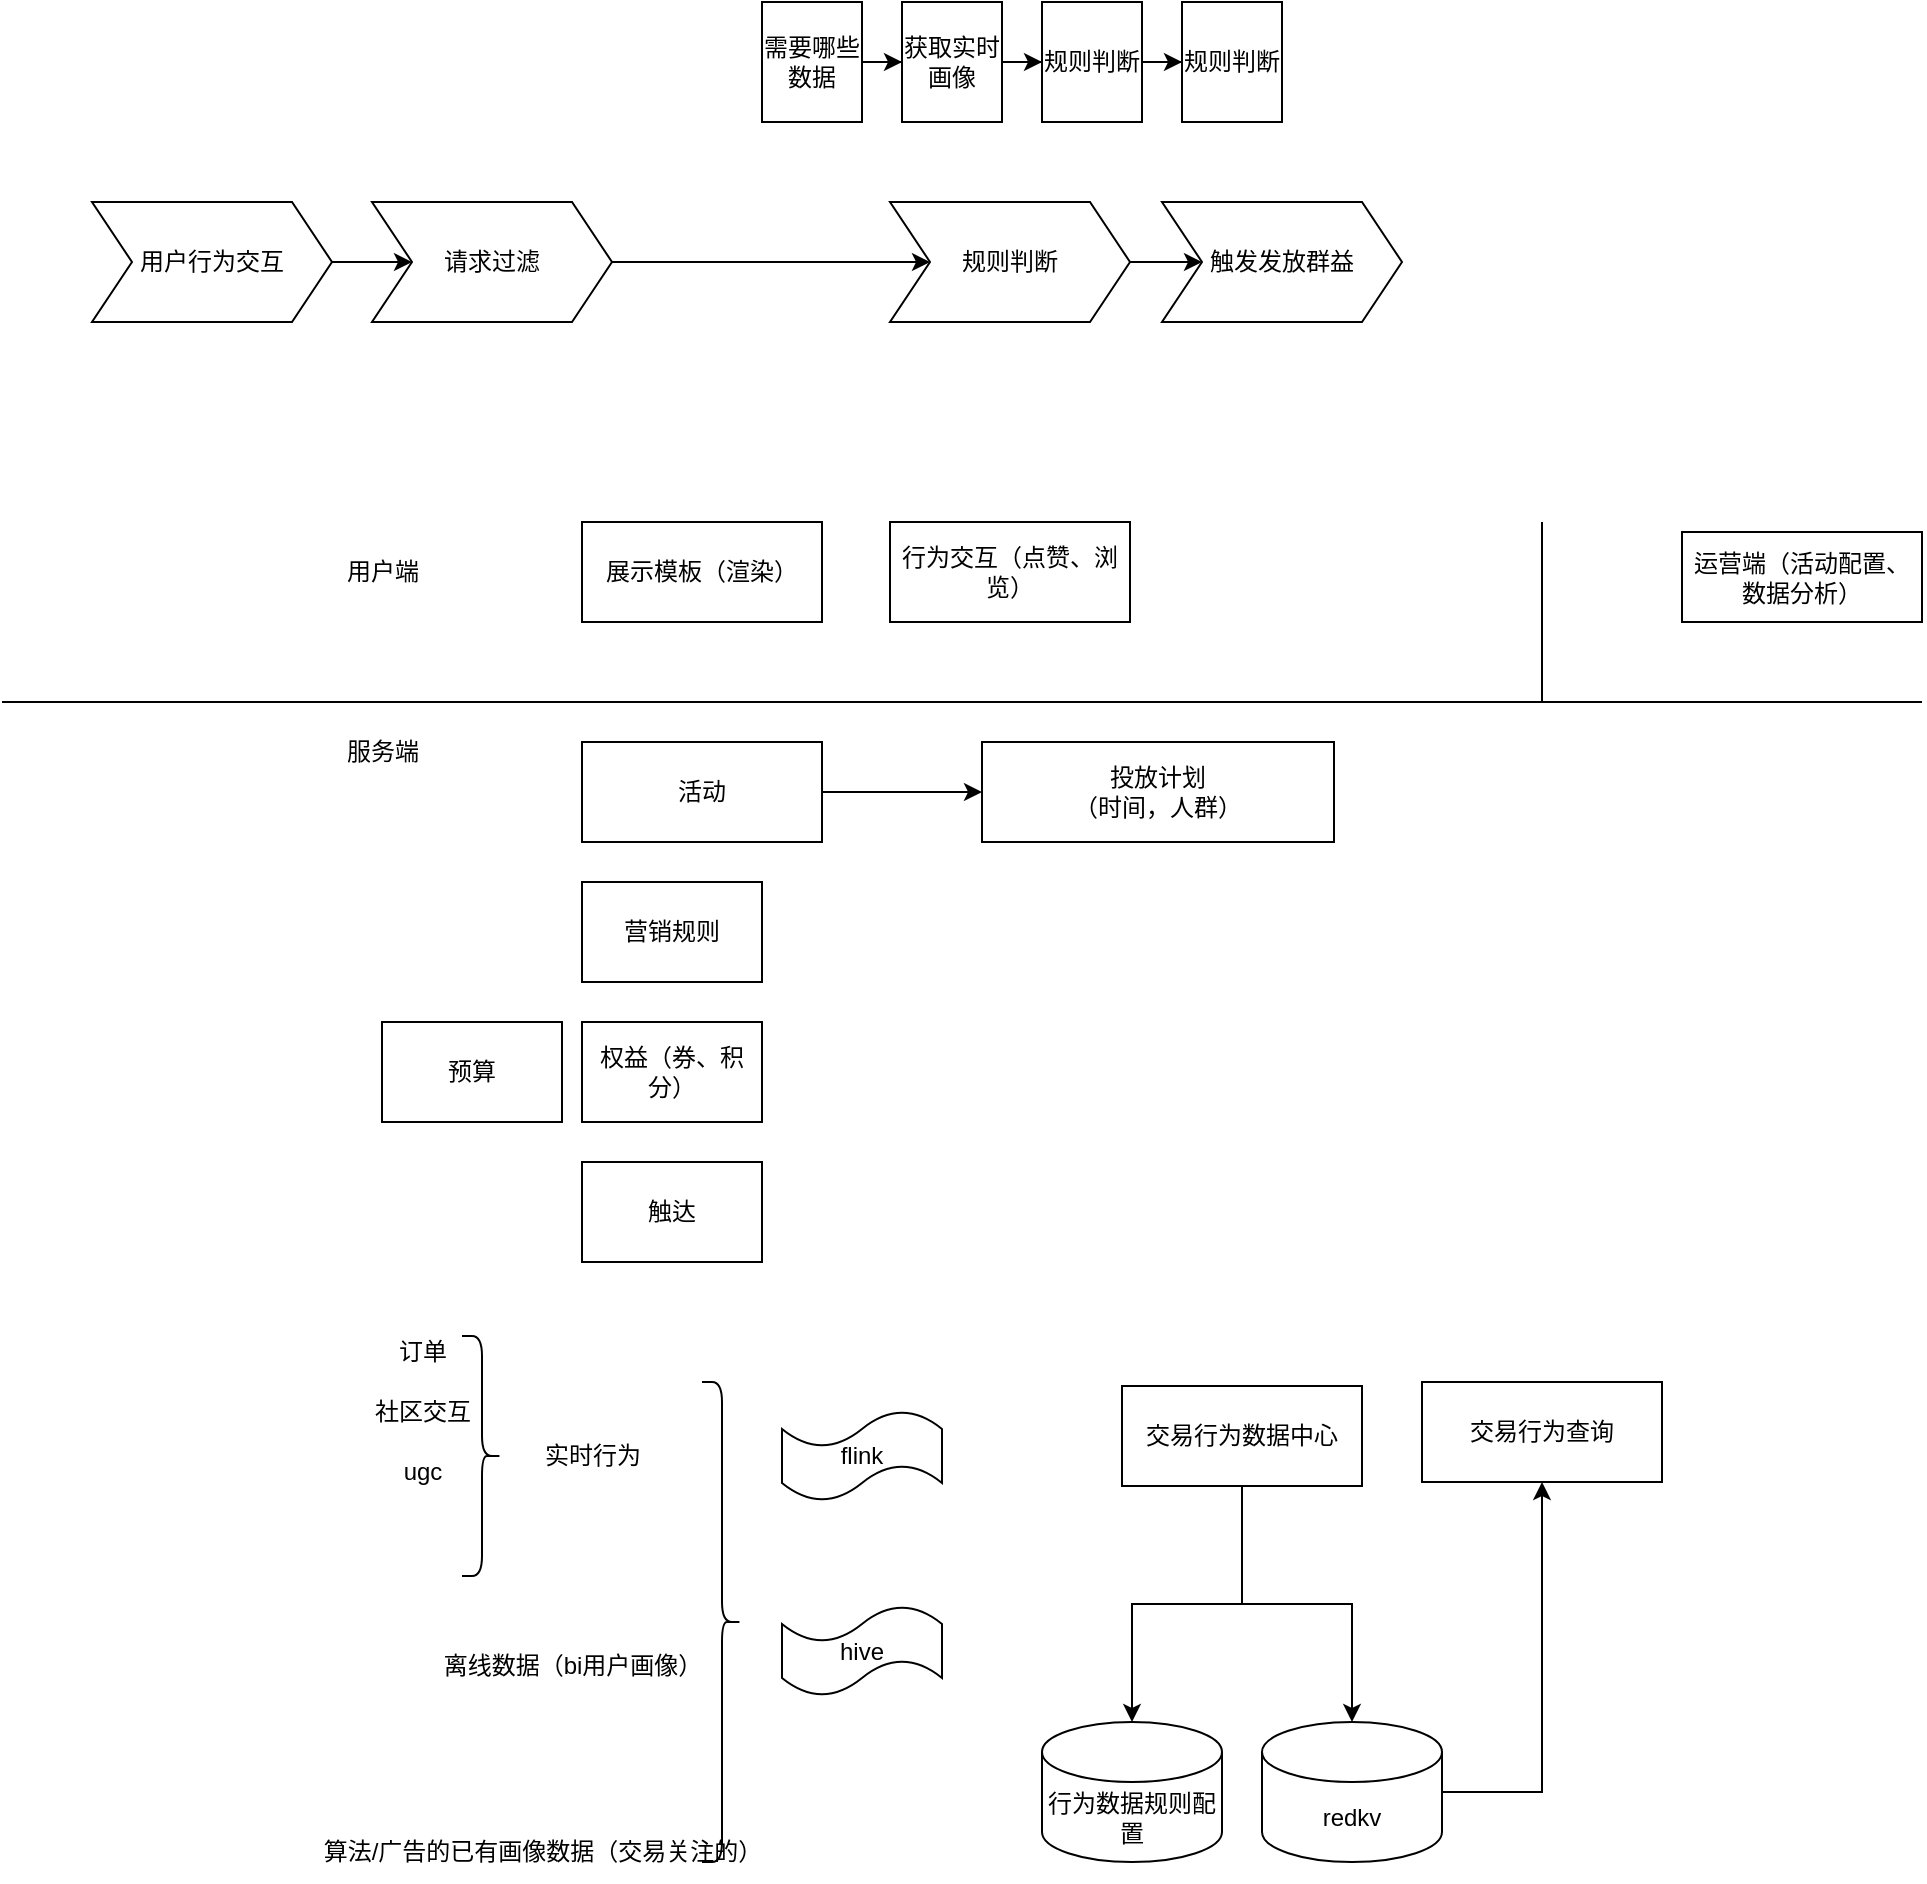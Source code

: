 <mxfile version="24.7.7">
  <diagram name="第 1 页" id="PGi5FgurnE2QDcM1tr_9">
    <mxGraphModel dx="2417" dy="2084" grid="1" gridSize="10" guides="1" tooltips="1" connect="1" arrows="1" fold="1" page="1" pageScale="1" pageWidth="827" pageHeight="1169" math="0" shadow="0">
      <root>
        <mxCell id="0" />
        <mxCell id="1" parent="0" />
        <mxCell id="dDpDXuMlu2zKfhhWI8P_-9" value="" style="edgeStyle=orthogonalEdgeStyle;rounded=0;orthogonalLoop=1;jettySize=auto;html=1;" edge="1" parent="1" source="dDpDXuMlu2zKfhhWI8P_-4" target="dDpDXuMlu2zKfhhWI8P_-5">
          <mxGeometry relative="1" as="geometry" />
        </mxCell>
        <mxCell id="dDpDXuMlu2zKfhhWI8P_-4" value="活动" style="rounded=0;whiteSpace=wrap;html=1;" vertex="1" parent="1">
          <mxGeometry x="140" y="160" width="120" height="50" as="geometry" />
        </mxCell>
        <mxCell id="dDpDXuMlu2zKfhhWI8P_-5" value="投放计划&lt;div&gt;（时间，人群）&lt;/div&gt;" style="rounded=0;whiteSpace=wrap;html=1;" vertex="1" parent="1">
          <mxGeometry x="340" y="160" width="176" height="50" as="geometry" />
        </mxCell>
        <mxCell id="dDpDXuMlu2zKfhhWI8P_-6" value="营销规则" style="rounded=0;whiteSpace=wrap;html=1;" vertex="1" parent="1">
          <mxGeometry x="140" y="230" width="90" height="50" as="geometry" />
        </mxCell>
        <mxCell id="dDpDXuMlu2zKfhhWI8P_-7" value="权益（券、积分）" style="rounded=0;whiteSpace=wrap;html=1;" vertex="1" parent="1">
          <mxGeometry x="140" y="300" width="90" height="50" as="geometry" />
        </mxCell>
        <mxCell id="dDpDXuMlu2zKfhhWI8P_-8" value="触达" style="rounded=0;whiteSpace=wrap;html=1;" vertex="1" parent="1">
          <mxGeometry x="140" y="370" width="90" height="50" as="geometry" />
        </mxCell>
        <mxCell id="dDpDXuMlu2zKfhhWI8P_-11" value="预算" style="rounded=0;whiteSpace=wrap;html=1;" vertex="1" parent="1">
          <mxGeometry x="40" y="300" width="90" height="50" as="geometry" />
        </mxCell>
        <mxCell id="dDpDXuMlu2zKfhhWI8P_-12" value="展示模板（渲染）" style="rounded=0;whiteSpace=wrap;html=1;" vertex="1" parent="1">
          <mxGeometry x="140" y="50" width="120" height="50" as="geometry" />
        </mxCell>
        <mxCell id="dDpDXuMlu2zKfhhWI8P_-13" value="" style="endArrow=none;html=1;rounded=0;" edge="1" parent="1">
          <mxGeometry width="50" height="50" relative="1" as="geometry">
            <mxPoint x="-150" y="140" as="sourcePoint" />
            <mxPoint x="810" y="140" as="targetPoint" />
          </mxGeometry>
        </mxCell>
        <mxCell id="dDpDXuMlu2zKfhhWI8P_-14" value="行为交互（点赞、浏览）" style="rounded=0;whiteSpace=wrap;html=1;" vertex="1" parent="1">
          <mxGeometry x="294" y="50" width="120" height="50" as="geometry" />
        </mxCell>
        <mxCell id="dDpDXuMlu2zKfhhWI8P_-15" value="用户端" style="text;html=1;align=center;verticalAlign=middle;resizable=0;points=[];autosize=1;strokeColor=none;fillColor=none;" vertex="1" parent="1">
          <mxGeometry x="10" y="60" width="60" height="30" as="geometry" />
        </mxCell>
        <mxCell id="dDpDXuMlu2zKfhhWI8P_-16" value="服务端" style="text;html=1;align=center;verticalAlign=middle;resizable=0;points=[];autosize=1;strokeColor=none;fillColor=none;" vertex="1" parent="1">
          <mxGeometry x="10" y="150" width="60" height="30" as="geometry" />
        </mxCell>
        <mxCell id="dDpDXuMlu2zKfhhWI8P_-17" value="运营端（活动配置、数据分析）" style="rounded=0;whiteSpace=wrap;html=1;" vertex="1" parent="1">
          <mxGeometry x="690" y="55" width="120" height="45" as="geometry" />
        </mxCell>
        <mxCell id="dDpDXuMlu2zKfhhWI8P_-18" value="" style="endArrow=none;html=1;rounded=0;" edge="1" parent="1">
          <mxGeometry width="50" height="50" relative="1" as="geometry">
            <mxPoint x="620" y="140" as="sourcePoint" />
            <mxPoint x="620" y="50" as="targetPoint" />
          </mxGeometry>
        </mxCell>
        <mxCell id="dDpDXuMlu2zKfhhWI8P_-35" value="" style="edgeStyle=orthogonalEdgeStyle;rounded=0;orthogonalLoop=1;jettySize=auto;html=1;" edge="1" parent="1" source="dDpDXuMlu2zKfhhWI8P_-20" target="dDpDXuMlu2zKfhhWI8P_-34">
          <mxGeometry relative="1" as="geometry" />
        </mxCell>
        <mxCell id="dDpDXuMlu2zKfhhWI8P_-37" value="" style="edgeStyle=orthogonalEdgeStyle;rounded=0;orthogonalLoop=1;jettySize=auto;html=1;" edge="1" parent="1" source="dDpDXuMlu2zKfhhWI8P_-20" target="dDpDXuMlu2zKfhhWI8P_-33">
          <mxGeometry relative="1" as="geometry">
            <mxPoint x="570" y="525" as="targetPoint" />
          </mxGeometry>
        </mxCell>
        <mxCell id="dDpDXuMlu2zKfhhWI8P_-20" value="交易行为数据中心" style="rounded=0;whiteSpace=wrap;html=1;" vertex="1" parent="1">
          <mxGeometry x="410" y="482" width="120" height="50" as="geometry" />
        </mxCell>
        <mxCell id="dDpDXuMlu2zKfhhWI8P_-21" value="" style="shape=curlyBracket;whiteSpace=wrap;html=1;rounded=1;flipH=1;labelPosition=right;verticalLabelPosition=middle;align=left;verticalAlign=middle;" vertex="1" parent="1">
          <mxGeometry x="200" y="480" width="20" height="240" as="geometry" />
        </mxCell>
        <mxCell id="dDpDXuMlu2zKfhhWI8P_-22" value="实时行为" style="text;html=1;align=center;verticalAlign=middle;resizable=0;points=[];autosize=1;strokeColor=none;fillColor=none;" vertex="1" parent="1">
          <mxGeometry x="110" y="502" width="70" height="30" as="geometry" />
        </mxCell>
        <mxCell id="dDpDXuMlu2zKfhhWI8P_-23" value="" style="shape=curlyBracket;whiteSpace=wrap;html=1;rounded=1;flipH=1;labelPosition=right;verticalLabelPosition=middle;align=left;verticalAlign=middle;" vertex="1" parent="1">
          <mxGeometry x="80" y="457" width="20" height="120" as="geometry" />
        </mxCell>
        <mxCell id="dDpDXuMlu2zKfhhWI8P_-24" value="订单" style="text;html=1;align=center;verticalAlign=middle;resizable=0;points=[];autosize=1;strokeColor=none;fillColor=none;" vertex="1" parent="1">
          <mxGeometry x="35" y="450" width="50" height="30" as="geometry" />
        </mxCell>
        <mxCell id="dDpDXuMlu2zKfhhWI8P_-25" value="社区交互" style="text;html=1;align=center;verticalAlign=middle;resizable=0;points=[];autosize=1;strokeColor=none;fillColor=none;" vertex="1" parent="1">
          <mxGeometry x="25" y="480" width="70" height="30" as="geometry" />
        </mxCell>
        <mxCell id="dDpDXuMlu2zKfhhWI8P_-26" value="ugc" style="text;html=1;align=center;verticalAlign=middle;resizable=0;points=[];autosize=1;strokeColor=none;fillColor=none;" vertex="1" parent="1">
          <mxGeometry x="40" y="510" width="40" height="30" as="geometry" />
        </mxCell>
        <mxCell id="dDpDXuMlu2zKfhhWI8P_-27" value="离线数据（bi用户画像）" style="text;html=1;align=center;verticalAlign=middle;resizable=0;points=[];autosize=1;strokeColor=none;fillColor=none;" vertex="1" parent="1">
          <mxGeometry x="60" y="607" width="150" height="30" as="geometry" />
        </mxCell>
        <mxCell id="dDpDXuMlu2zKfhhWI8P_-28" value="算法/广告的已有画像数据（交易关注的）" style="text;html=1;align=center;verticalAlign=middle;resizable=0;points=[];autosize=1;strokeColor=none;fillColor=none;" vertex="1" parent="1">
          <mxGeometry y="700" width="240" height="30" as="geometry" />
        </mxCell>
        <mxCell id="dDpDXuMlu2zKfhhWI8P_-29" value="flink" style="shape=tape;whiteSpace=wrap;html=1;" vertex="1" parent="1">
          <mxGeometry x="240" y="494.5" width="80" height="45" as="geometry" />
        </mxCell>
        <mxCell id="dDpDXuMlu2zKfhhWI8P_-30" value="hive" style="shape=tape;whiteSpace=wrap;html=1;" vertex="1" parent="1">
          <mxGeometry x="240" y="592" width="80" height="45" as="geometry" />
        </mxCell>
        <mxCell id="dDpDXuMlu2zKfhhWI8P_-40" value="" style="edgeStyle=orthogonalEdgeStyle;rounded=0;orthogonalLoop=1;jettySize=auto;html=1;" edge="1" parent="1" source="dDpDXuMlu2zKfhhWI8P_-33" target="dDpDXuMlu2zKfhhWI8P_-38">
          <mxGeometry relative="1" as="geometry">
            <mxPoint x="650" y="685" as="targetPoint" />
            <Array as="points">
              <mxPoint x="620" y="685" />
            </Array>
          </mxGeometry>
        </mxCell>
        <mxCell id="dDpDXuMlu2zKfhhWI8P_-33" value="redkv" style="shape=cylinder3;whiteSpace=wrap;html=1;boundedLbl=1;backgroundOutline=1;size=15;" vertex="1" parent="1">
          <mxGeometry x="480" y="650" width="90" height="70" as="geometry" />
        </mxCell>
        <mxCell id="dDpDXuMlu2zKfhhWI8P_-34" value="行为数据规则配置" style="shape=cylinder3;whiteSpace=wrap;html=1;boundedLbl=1;backgroundOutline=1;size=15;" vertex="1" parent="1">
          <mxGeometry x="370" y="650" width="90" height="70" as="geometry" />
        </mxCell>
        <mxCell id="dDpDXuMlu2zKfhhWI8P_-38" value="交易行为查询" style="rounded=0;whiteSpace=wrap;html=1;" vertex="1" parent="1">
          <mxGeometry x="560" y="480" width="120" height="50" as="geometry" />
        </mxCell>
        <mxCell id="dDpDXuMlu2zKfhhWI8P_-43" value="" style="edgeStyle=orthogonalEdgeStyle;rounded=0;orthogonalLoop=1;jettySize=auto;html=1;" edge="1" parent="1" source="dDpDXuMlu2zKfhhWI8P_-41" target="dDpDXuMlu2zKfhhWI8P_-42">
          <mxGeometry relative="1" as="geometry" />
        </mxCell>
        <mxCell id="dDpDXuMlu2zKfhhWI8P_-41" value="用户行为交互" style="shape=step;perimeter=stepPerimeter;whiteSpace=wrap;html=1;fixedSize=1;" vertex="1" parent="1">
          <mxGeometry x="-105" y="-110" width="120" height="60" as="geometry" />
        </mxCell>
        <mxCell id="dDpDXuMlu2zKfhhWI8P_-45" value="" style="edgeStyle=orthogonalEdgeStyle;rounded=0;orthogonalLoop=1;jettySize=auto;html=1;" edge="1" parent="1" source="dDpDXuMlu2zKfhhWI8P_-42" target="dDpDXuMlu2zKfhhWI8P_-44">
          <mxGeometry relative="1" as="geometry" />
        </mxCell>
        <mxCell id="dDpDXuMlu2zKfhhWI8P_-42" value="请求过滤" style="shape=step;perimeter=stepPerimeter;whiteSpace=wrap;html=1;fixedSize=1;" vertex="1" parent="1">
          <mxGeometry x="35" y="-110" width="120" height="60" as="geometry" />
        </mxCell>
        <mxCell id="dDpDXuMlu2zKfhhWI8P_-47" value="" style="edgeStyle=orthogonalEdgeStyle;rounded=0;orthogonalLoop=1;jettySize=auto;html=1;" edge="1" parent="1" source="dDpDXuMlu2zKfhhWI8P_-44" target="dDpDXuMlu2zKfhhWI8P_-46">
          <mxGeometry relative="1" as="geometry" />
        </mxCell>
        <mxCell id="dDpDXuMlu2zKfhhWI8P_-44" value="规则判断" style="shape=step;perimeter=stepPerimeter;whiteSpace=wrap;html=1;fixedSize=1;" vertex="1" parent="1">
          <mxGeometry x="294" y="-110" width="120" height="60" as="geometry" />
        </mxCell>
        <mxCell id="dDpDXuMlu2zKfhhWI8P_-46" value="触发发放群益" style="shape=step;perimeter=stepPerimeter;whiteSpace=wrap;html=1;fixedSize=1;" vertex="1" parent="1">
          <mxGeometry x="430" y="-110" width="120" height="60" as="geometry" />
        </mxCell>
        <mxCell id="dDpDXuMlu2zKfhhWI8P_-52" value="" style="edgeStyle=orthogonalEdgeStyle;rounded=0;orthogonalLoop=1;jettySize=auto;html=1;" edge="1" parent="1" source="dDpDXuMlu2zKfhhWI8P_-48" target="dDpDXuMlu2zKfhhWI8P_-51">
          <mxGeometry relative="1" as="geometry" />
        </mxCell>
        <mxCell id="dDpDXuMlu2zKfhhWI8P_-48" value="获取实时画像" style="rounded=0;whiteSpace=wrap;html=1;" vertex="1" parent="1">
          <mxGeometry x="300" y="-210" width="50" height="60" as="geometry" />
        </mxCell>
        <mxCell id="dDpDXuMlu2zKfhhWI8P_-50" value="" style="edgeStyle=orthogonalEdgeStyle;rounded=0;orthogonalLoop=1;jettySize=auto;html=1;" edge="1" parent="1" source="dDpDXuMlu2zKfhhWI8P_-49" target="dDpDXuMlu2zKfhhWI8P_-48">
          <mxGeometry relative="1" as="geometry" />
        </mxCell>
        <mxCell id="dDpDXuMlu2zKfhhWI8P_-49" value="需要哪些数据" style="rounded=0;whiteSpace=wrap;html=1;" vertex="1" parent="1">
          <mxGeometry x="230" y="-210" width="50" height="60" as="geometry" />
        </mxCell>
        <mxCell id="dDpDXuMlu2zKfhhWI8P_-54" value="" style="edgeStyle=orthogonalEdgeStyle;rounded=0;orthogonalLoop=1;jettySize=auto;html=1;" edge="1" parent="1" source="dDpDXuMlu2zKfhhWI8P_-51" target="dDpDXuMlu2zKfhhWI8P_-53">
          <mxGeometry relative="1" as="geometry" />
        </mxCell>
        <mxCell id="dDpDXuMlu2zKfhhWI8P_-51" value="规则判断" style="rounded=0;whiteSpace=wrap;html=1;" vertex="1" parent="1">
          <mxGeometry x="370" y="-210" width="50" height="60" as="geometry" />
        </mxCell>
        <mxCell id="dDpDXuMlu2zKfhhWI8P_-53" value="规则判断" style="rounded=0;whiteSpace=wrap;html=1;" vertex="1" parent="1">
          <mxGeometry x="440" y="-210" width="50" height="60" as="geometry" />
        </mxCell>
      </root>
    </mxGraphModel>
  </diagram>
</mxfile>

